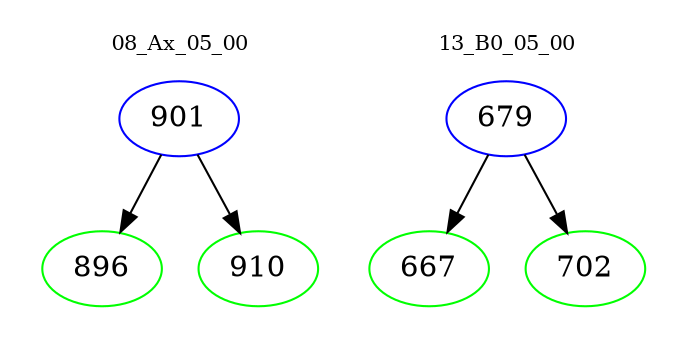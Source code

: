 digraph{
subgraph cluster_0 {
color = white
label = "08_Ax_05_00";
fontsize=10;
T0_901 [label="901", color="blue"]
T0_901 -> T0_896 [color="black"]
T0_896 [label="896", color="green"]
T0_901 -> T0_910 [color="black"]
T0_910 [label="910", color="green"]
}
subgraph cluster_1 {
color = white
label = "13_B0_05_00";
fontsize=10;
T1_679 [label="679", color="blue"]
T1_679 -> T1_667 [color="black"]
T1_667 [label="667", color="green"]
T1_679 -> T1_702 [color="black"]
T1_702 [label="702", color="green"]
}
}
